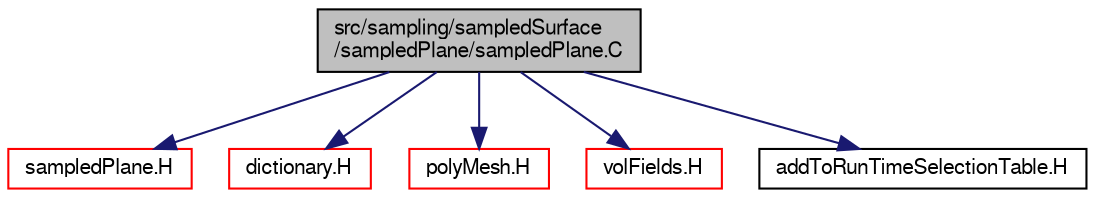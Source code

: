 digraph "src/sampling/sampledSurface/sampledPlane/sampledPlane.C"
{
  bgcolor="transparent";
  edge [fontname="FreeSans",fontsize="10",labelfontname="FreeSans",labelfontsize="10"];
  node [fontname="FreeSans",fontsize="10",shape=record];
  Node0 [label="src/sampling/sampledSurface\l/sampledPlane/sampledPlane.C",height=0.2,width=0.4,color="black", fillcolor="grey75", style="filled", fontcolor="black"];
  Node0 -> Node1 [color="midnightblue",fontsize="10",style="solid",fontname="FreeSans"];
  Node1 [label="sampledPlane.H",height=0.2,width=0.4,color="red",URL="$a14768.html"];
  Node0 -> Node209 [color="midnightblue",fontsize="10",style="solid",fontname="FreeSans"];
  Node209 [label="dictionary.H",height=0.2,width=0.4,color="red",URL="$a08804.html"];
  Node0 -> Node163 [color="midnightblue",fontsize="10",style="solid",fontname="FreeSans"];
  Node163 [label="polyMesh.H",height=0.2,width=0.4,color="red",URL="$a11630.html"];
  Node0 -> Node339 [color="midnightblue",fontsize="10",style="solid",fontname="FreeSans"];
  Node339 [label="volFields.H",height=0.2,width=0.4,color="red",URL="$a02750.html"];
  Node0 -> Node344 [color="midnightblue",fontsize="10",style="solid",fontname="FreeSans"];
  Node344 [label="addToRunTimeSelectionTable.H",height=0.2,width=0.4,color="black",URL="$a09263.html",tooltip="Macros for easy insertion into run-time selection tables. "];
}
